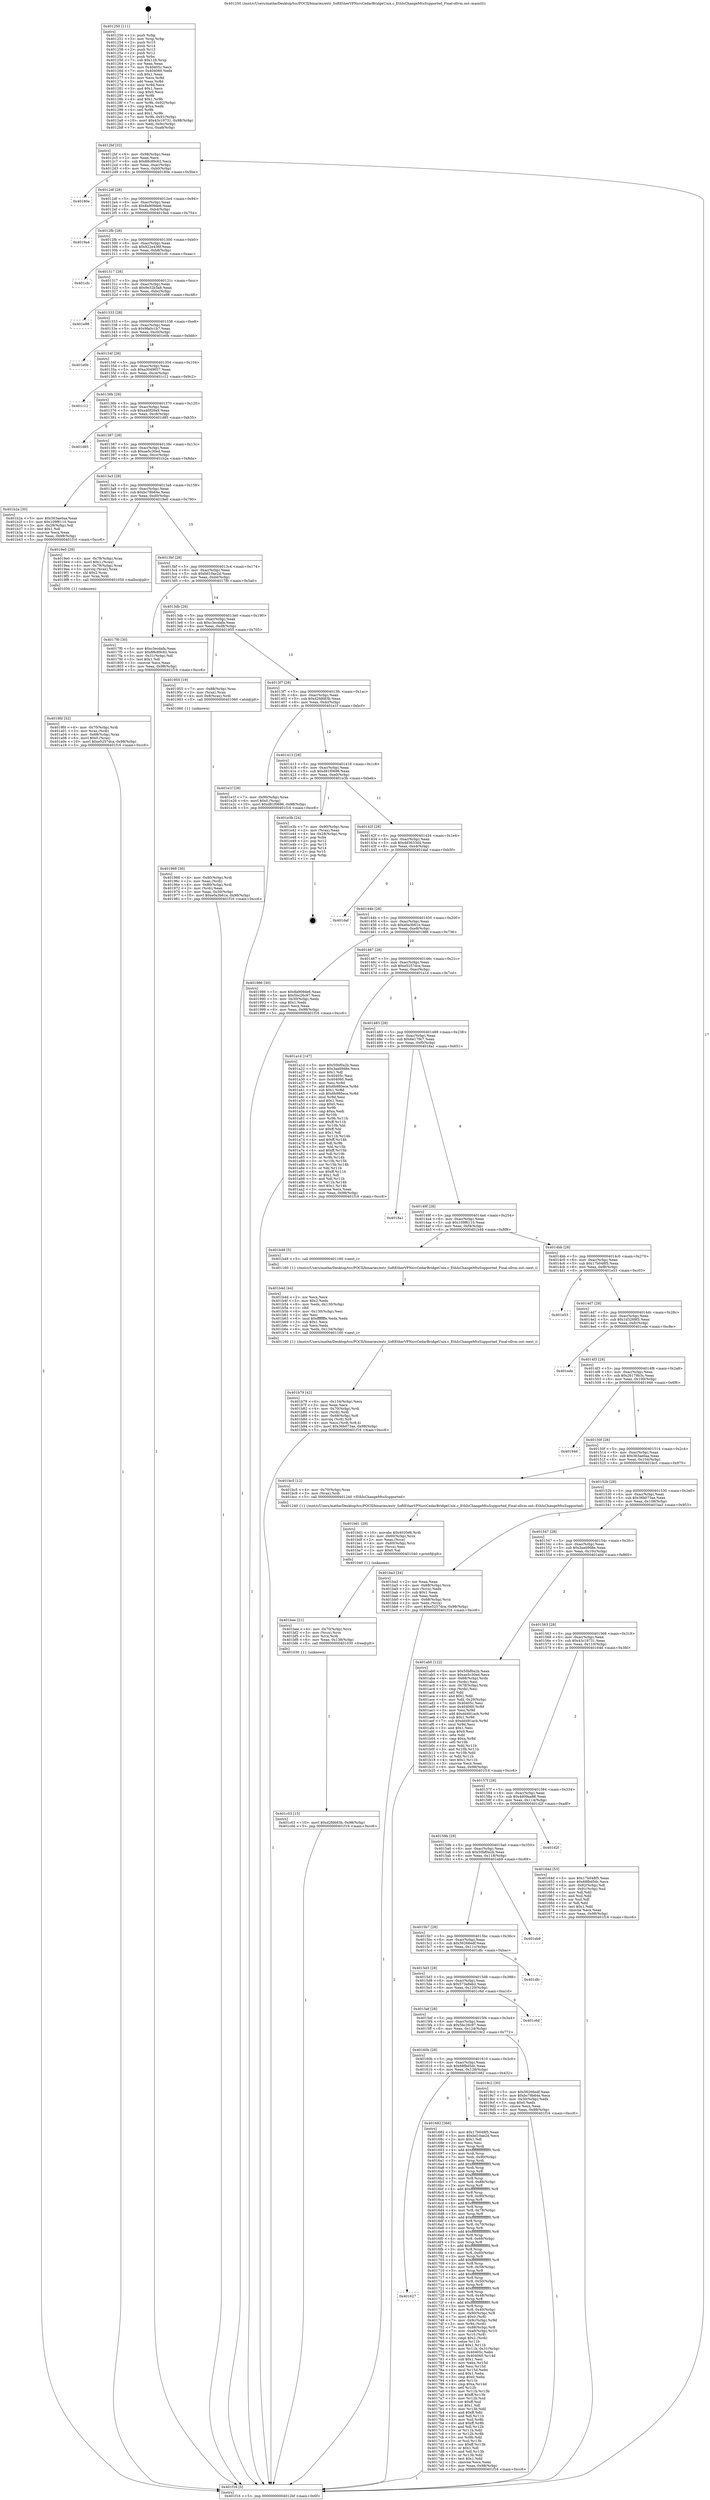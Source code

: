 digraph "0x401250" {
  label = "0x401250 (/mnt/c/Users/mathe/Desktop/tcc/POCII/binaries/extr_SoftEtherVPNsrcCedarBridgeUnix.c_EthIsChangeMtuSupported_Final-ollvm.out::main(0))"
  labelloc = "t"
  node[shape=record]

  Entry [label="",width=0.3,height=0.3,shape=circle,fillcolor=black,style=filled]
  "0x4012bf" [label="{
     0x4012bf [32]\l
     | [instrs]\l
     &nbsp;&nbsp;0x4012bf \<+6\>: mov -0x98(%rbp),%eax\l
     &nbsp;&nbsp;0x4012c5 \<+2\>: mov %eax,%ecx\l
     &nbsp;&nbsp;0x4012c7 \<+6\>: sub $0x88c89c62,%ecx\l
     &nbsp;&nbsp;0x4012cd \<+6\>: mov %eax,-0xac(%rbp)\l
     &nbsp;&nbsp;0x4012d3 \<+6\>: mov %ecx,-0xb0(%rbp)\l
     &nbsp;&nbsp;0x4012d9 \<+6\>: je 000000000040180e \<main+0x5be\>\l
  }"]
  "0x40180e" [label="{
     0x40180e\l
  }", style=dashed]
  "0x4012df" [label="{
     0x4012df [28]\l
     | [instrs]\l
     &nbsp;&nbsp;0x4012df \<+5\>: jmp 00000000004012e4 \<main+0x94\>\l
     &nbsp;&nbsp;0x4012e4 \<+6\>: mov -0xac(%rbp),%eax\l
     &nbsp;&nbsp;0x4012ea \<+5\>: sub $0x8a909de6,%eax\l
     &nbsp;&nbsp;0x4012ef \<+6\>: mov %eax,-0xb4(%rbp)\l
     &nbsp;&nbsp;0x4012f5 \<+6\>: je 00000000004019a4 \<main+0x754\>\l
  }"]
  Exit [label="",width=0.3,height=0.3,shape=circle,fillcolor=black,style=filled,peripheries=2]
  "0x4019a4" [label="{
     0x4019a4\l
  }", style=dashed]
  "0x4012fb" [label="{
     0x4012fb [28]\l
     | [instrs]\l
     &nbsp;&nbsp;0x4012fb \<+5\>: jmp 0000000000401300 \<main+0xb0\>\l
     &nbsp;&nbsp;0x401300 \<+6\>: mov -0xac(%rbp),%eax\l
     &nbsp;&nbsp;0x401306 \<+5\>: sub $0x922e436f,%eax\l
     &nbsp;&nbsp;0x40130b \<+6\>: mov %eax,-0xb8(%rbp)\l
     &nbsp;&nbsp;0x401311 \<+6\>: je 0000000000401cfc \<main+0xaac\>\l
  }"]
  "0x401c03" [label="{
     0x401c03 [15]\l
     | [instrs]\l
     &nbsp;&nbsp;0x401c03 \<+10\>: movl $0xd2fd683b,-0x98(%rbp)\l
     &nbsp;&nbsp;0x401c0d \<+5\>: jmp 0000000000401f16 \<main+0xcc6\>\l
  }"]
  "0x401cfc" [label="{
     0x401cfc\l
  }", style=dashed]
  "0x401317" [label="{
     0x401317 [28]\l
     | [instrs]\l
     &nbsp;&nbsp;0x401317 \<+5\>: jmp 000000000040131c \<main+0xcc\>\l
     &nbsp;&nbsp;0x40131c \<+6\>: mov -0xac(%rbp),%eax\l
     &nbsp;&nbsp;0x401322 \<+5\>: sub $0x9e32b3a8,%eax\l
     &nbsp;&nbsp;0x401327 \<+6\>: mov %eax,-0xbc(%rbp)\l
     &nbsp;&nbsp;0x40132d \<+6\>: je 0000000000401e98 \<main+0xc48\>\l
  }"]
  "0x401bee" [label="{
     0x401bee [21]\l
     | [instrs]\l
     &nbsp;&nbsp;0x401bee \<+4\>: mov -0x70(%rbp),%rcx\l
     &nbsp;&nbsp;0x401bf2 \<+3\>: mov (%rcx),%rcx\l
     &nbsp;&nbsp;0x401bf5 \<+3\>: mov %rcx,%rdi\l
     &nbsp;&nbsp;0x401bf8 \<+6\>: mov %eax,-0x138(%rbp)\l
     &nbsp;&nbsp;0x401bfe \<+5\>: call 0000000000401030 \<free@plt\>\l
     | [calls]\l
     &nbsp;&nbsp;0x401030 \{1\} (unknown)\l
  }"]
  "0x401e98" [label="{
     0x401e98\l
  }", style=dashed]
  "0x401333" [label="{
     0x401333 [28]\l
     | [instrs]\l
     &nbsp;&nbsp;0x401333 \<+5\>: jmp 0000000000401338 \<main+0xe8\>\l
     &nbsp;&nbsp;0x401338 \<+6\>: mov -0xac(%rbp),%eax\l
     &nbsp;&nbsp;0x40133e \<+5\>: sub $0x9fa0c1b7,%eax\l
     &nbsp;&nbsp;0x401343 \<+6\>: mov %eax,-0xc0(%rbp)\l
     &nbsp;&nbsp;0x401349 \<+6\>: je 0000000000401e0b \<main+0xbbb\>\l
  }"]
  "0x401bd1" [label="{
     0x401bd1 [29]\l
     | [instrs]\l
     &nbsp;&nbsp;0x401bd1 \<+10\>: movabs $0x4020d6,%rdi\l
     &nbsp;&nbsp;0x401bdb \<+4\>: mov -0x60(%rbp),%rcx\l
     &nbsp;&nbsp;0x401bdf \<+2\>: mov %eax,(%rcx)\l
     &nbsp;&nbsp;0x401be1 \<+4\>: mov -0x60(%rbp),%rcx\l
     &nbsp;&nbsp;0x401be5 \<+2\>: mov (%rcx),%esi\l
     &nbsp;&nbsp;0x401be7 \<+2\>: mov $0x0,%al\l
     &nbsp;&nbsp;0x401be9 \<+5\>: call 0000000000401040 \<printf@plt\>\l
     | [calls]\l
     &nbsp;&nbsp;0x401040 \{1\} (unknown)\l
  }"]
  "0x401e0b" [label="{
     0x401e0b\l
  }", style=dashed]
  "0x40134f" [label="{
     0x40134f [28]\l
     | [instrs]\l
     &nbsp;&nbsp;0x40134f \<+5\>: jmp 0000000000401354 \<main+0x104\>\l
     &nbsp;&nbsp;0x401354 \<+6\>: mov -0xac(%rbp),%eax\l
     &nbsp;&nbsp;0x40135a \<+5\>: sub $0xa3049657,%eax\l
     &nbsp;&nbsp;0x40135f \<+6\>: mov %eax,-0xc4(%rbp)\l
     &nbsp;&nbsp;0x401365 \<+6\>: je 0000000000401c12 \<main+0x9c2\>\l
  }"]
  "0x401b79" [label="{
     0x401b79 [42]\l
     | [instrs]\l
     &nbsp;&nbsp;0x401b79 \<+6\>: mov -0x134(%rbp),%ecx\l
     &nbsp;&nbsp;0x401b7f \<+3\>: imul %eax,%ecx\l
     &nbsp;&nbsp;0x401b82 \<+4\>: mov -0x70(%rbp),%rdi\l
     &nbsp;&nbsp;0x401b86 \<+3\>: mov (%rdi),%rdi\l
     &nbsp;&nbsp;0x401b89 \<+4\>: mov -0x68(%rbp),%r8\l
     &nbsp;&nbsp;0x401b8d \<+3\>: movslq (%r8),%r8\l
     &nbsp;&nbsp;0x401b90 \<+4\>: mov %ecx,(%rdi,%r8,4)\l
     &nbsp;&nbsp;0x401b94 \<+10\>: movl $0x36b073ae,-0x98(%rbp)\l
     &nbsp;&nbsp;0x401b9e \<+5\>: jmp 0000000000401f16 \<main+0xcc6\>\l
  }"]
  "0x401c12" [label="{
     0x401c12\l
  }", style=dashed]
  "0x40136b" [label="{
     0x40136b [28]\l
     | [instrs]\l
     &nbsp;&nbsp;0x40136b \<+5\>: jmp 0000000000401370 \<main+0x120\>\l
     &nbsp;&nbsp;0x401370 \<+6\>: mov -0xac(%rbp),%eax\l
     &nbsp;&nbsp;0x401376 \<+5\>: sub $0xa40f29a9,%eax\l
     &nbsp;&nbsp;0x40137b \<+6\>: mov %eax,-0xc8(%rbp)\l
     &nbsp;&nbsp;0x401381 \<+6\>: je 0000000000401d85 \<main+0xb35\>\l
  }"]
  "0x401b4d" [label="{
     0x401b4d [44]\l
     | [instrs]\l
     &nbsp;&nbsp;0x401b4d \<+2\>: xor %ecx,%ecx\l
     &nbsp;&nbsp;0x401b4f \<+5\>: mov $0x2,%edx\l
     &nbsp;&nbsp;0x401b54 \<+6\>: mov %edx,-0x130(%rbp)\l
     &nbsp;&nbsp;0x401b5a \<+1\>: cltd\l
     &nbsp;&nbsp;0x401b5b \<+6\>: mov -0x130(%rbp),%esi\l
     &nbsp;&nbsp;0x401b61 \<+2\>: idiv %esi\l
     &nbsp;&nbsp;0x401b63 \<+6\>: imul $0xfffffffe,%edx,%edx\l
     &nbsp;&nbsp;0x401b69 \<+3\>: sub $0x1,%ecx\l
     &nbsp;&nbsp;0x401b6c \<+2\>: sub %ecx,%edx\l
     &nbsp;&nbsp;0x401b6e \<+6\>: mov %edx,-0x134(%rbp)\l
     &nbsp;&nbsp;0x401b74 \<+5\>: call 0000000000401160 \<next_i\>\l
     | [calls]\l
     &nbsp;&nbsp;0x401160 \{1\} (/mnt/c/Users/mathe/Desktop/tcc/POCII/binaries/extr_SoftEtherVPNsrcCedarBridgeUnix.c_EthIsChangeMtuSupported_Final-ollvm.out::next_i)\l
  }"]
  "0x401d85" [label="{
     0x401d85\l
  }", style=dashed]
  "0x401387" [label="{
     0x401387 [28]\l
     | [instrs]\l
     &nbsp;&nbsp;0x401387 \<+5\>: jmp 000000000040138c \<main+0x13c\>\l
     &nbsp;&nbsp;0x40138c \<+6\>: mov -0xac(%rbp),%eax\l
     &nbsp;&nbsp;0x401392 \<+5\>: sub $0xae5c30ed,%eax\l
     &nbsp;&nbsp;0x401397 \<+6\>: mov %eax,-0xcc(%rbp)\l
     &nbsp;&nbsp;0x40139d \<+6\>: je 0000000000401b2a \<main+0x8da\>\l
  }"]
  "0x4019fd" [label="{
     0x4019fd [32]\l
     | [instrs]\l
     &nbsp;&nbsp;0x4019fd \<+4\>: mov -0x70(%rbp),%rdi\l
     &nbsp;&nbsp;0x401a01 \<+3\>: mov %rax,(%rdi)\l
     &nbsp;&nbsp;0x401a04 \<+4\>: mov -0x68(%rbp),%rax\l
     &nbsp;&nbsp;0x401a08 \<+6\>: movl $0x0,(%rax)\l
     &nbsp;&nbsp;0x401a0e \<+10\>: movl $0xe5257dca,-0x98(%rbp)\l
     &nbsp;&nbsp;0x401a18 \<+5\>: jmp 0000000000401f16 \<main+0xcc6\>\l
  }"]
  "0x401b2a" [label="{
     0x401b2a [30]\l
     | [instrs]\l
     &nbsp;&nbsp;0x401b2a \<+5\>: mov $0x363ae0aa,%eax\l
     &nbsp;&nbsp;0x401b2f \<+5\>: mov $0x109f6110,%ecx\l
     &nbsp;&nbsp;0x401b34 \<+3\>: mov -0x29(%rbp),%dl\l
     &nbsp;&nbsp;0x401b37 \<+3\>: test $0x1,%dl\l
     &nbsp;&nbsp;0x401b3a \<+3\>: cmovne %ecx,%eax\l
     &nbsp;&nbsp;0x401b3d \<+6\>: mov %eax,-0x98(%rbp)\l
     &nbsp;&nbsp;0x401b43 \<+5\>: jmp 0000000000401f16 \<main+0xcc6\>\l
  }"]
  "0x4013a3" [label="{
     0x4013a3 [28]\l
     | [instrs]\l
     &nbsp;&nbsp;0x4013a3 \<+5\>: jmp 00000000004013a8 \<main+0x158\>\l
     &nbsp;&nbsp;0x4013a8 \<+6\>: mov -0xac(%rbp),%eax\l
     &nbsp;&nbsp;0x4013ae \<+5\>: sub $0xbc78b64e,%eax\l
     &nbsp;&nbsp;0x4013b3 \<+6\>: mov %eax,-0xd0(%rbp)\l
     &nbsp;&nbsp;0x4013b9 \<+6\>: je 00000000004019e0 \<main+0x790\>\l
  }"]
  "0x401968" [label="{
     0x401968 [30]\l
     | [instrs]\l
     &nbsp;&nbsp;0x401968 \<+4\>: mov -0x80(%rbp),%rdi\l
     &nbsp;&nbsp;0x40196c \<+2\>: mov %eax,(%rdi)\l
     &nbsp;&nbsp;0x40196e \<+4\>: mov -0x80(%rbp),%rdi\l
     &nbsp;&nbsp;0x401972 \<+2\>: mov (%rdi),%eax\l
     &nbsp;&nbsp;0x401974 \<+3\>: mov %eax,-0x30(%rbp)\l
     &nbsp;&nbsp;0x401977 \<+10\>: movl $0xe0a3b61e,-0x98(%rbp)\l
     &nbsp;&nbsp;0x401981 \<+5\>: jmp 0000000000401f16 \<main+0xcc6\>\l
  }"]
  "0x4019e0" [label="{
     0x4019e0 [29]\l
     | [instrs]\l
     &nbsp;&nbsp;0x4019e0 \<+4\>: mov -0x78(%rbp),%rax\l
     &nbsp;&nbsp;0x4019e4 \<+6\>: movl $0x1,(%rax)\l
     &nbsp;&nbsp;0x4019ea \<+4\>: mov -0x78(%rbp),%rax\l
     &nbsp;&nbsp;0x4019ee \<+3\>: movslq (%rax),%rax\l
     &nbsp;&nbsp;0x4019f1 \<+4\>: shl $0x2,%rax\l
     &nbsp;&nbsp;0x4019f5 \<+3\>: mov %rax,%rdi\l
     &nbsp;&nbsp;0x4019f8 \<+5\>: call 0000000000401050 \<malloc@plt\>\l
     | [calls]\l
     &nbsp;&nbsp;0x401050 \{1\} (unknown)\l
  }"]
  "0x4013bf" [label="{
     0x4013bf [28]\l
     | [instrs]\l
     &nbsp;&nbsp;0x4013bf \<+5\>: jmp 00000000004013c4 \<main+0x174\>\l
     &nbsp;&nbsp;0x4013c4 \<+6\>: mov -0xac(%rbp),%eax\l
     &nbsp;&nbsp;0x4013ca \<+5\>: sub $0xbd10ae2d,%eax\l
     &nbsp;&nbsp;0x4013cf \<+6\>: mov %eax,-0xd4(%rbp)\l
     &nbsp;&nbsp;0x4013d5 \<+6\>: je 00000000004017f0 \<main+0x5a0\>\l
  }"]
  "0x401627" [label="{
     0x401627\l
  }", style=dashed]
  "0x4017f0" [label="{
     0x4017f0 [30]\l
     | [instrs]\l
     &nbsp;&nbsp;0x4017f0 \<+5\>: mov $0xc3ecdafa,%eax\l
     &nbsp;&nbsp;0x4017f5 \<+5\>: mov $0x88c89c62,%ecx\l
     &nbsp;&nbsp;0x4017fa \<+3\>: mov -0x31(%rbp),%dl\l
     &nbsp;&nbsp;0x4017fd \<+3\>: test $0x1,%dl\l
     &nbsp;&nbsp;0x401800 \<+3\>: cmovne %ecx,%eax\l
     &nbsp;&nbsp;0x401803 \<+6\>: mov %eax,-0x98(%rbp)\l
     &nbsp;&nbsp;0x401809 \<+5\>: jmp 0000000000401f16 \<main+0xcc6\>\l
  }"]
  "0x4013db" [label="{
     0x4013db [28]\l
     | [instrs]\l
     &nbsp;&nbsp;0x4013db \<+5\>: jmp 00000000004013e0 \<main+0x190\>\l
     &nbsp;&nbsp;0x4013e0 \<+6\>: mov -0xac(%rbp),%eax\l
     &nbsp;&nbsp;0x4013e6 \<+5\>: sub $0xc3ecdafa,%eax\l
     &nbsp;&nbsp;0x4013eb \<+6\>: mov %eax,-0xd8(%rbp)\l
     &nbsp;&nbsp;0x4013f1 \<+6\>: je 0000000000401955 \<main+0x705\>\l
  }"]
  "0x401682" [label="{
     0x401682 [366]\l
     | [instrs]\l
     &nbsp;&nbsp;0x401682 \<+5\>: mov $0x17b048f5,%eax\l
     &nbsp;&nbsp;0x401687 \<+5\>: mov $0xbd10ae2d,%ecx\l
     &nbsp;&nbsp;0x40168c \<+2\>: mov $0x1,%dl\l
     &nbsp;&nbsp;0x40168e \<+2\>: xor %esi,%esi\l
     &nbsp;&nbsp;0x401690 \<+3\>: mov %rsp,%rdi\l
     &nbsp;&nbsp;0x401693 \<+4\>: add $0xfffffffffffffff0,%rdi\l
     &nbsp;&nbsp;0x401697 \<+3\>: mov %rdi,%rsp\l
     &nbsp;&nbsp;0x40169a \<+7\>: mov %rdi,-0x90(%rbp)\l
     &nbsp;&nbsp;0x4016a1 \<+3\>: mov %rsp,%rdi\l
     &nbsp;&nbsp;0x4016a4 \<+4\>: add $0xfffffffffffffff0,%rdi\l
     &nbsp;&nbsp;0x4016a8 \<+3\>: mov %rdi,%rsp\l
     &nbsp;&nbsp;0x4016ab \<+3\>: mov %rsp,%r8\l
     &nbsp;&nbsp;0x4016ae \<+4\>: add $0xfffffffffffffff0,%r8\l
     &nbsp;&nbsp;0x4016b2 \<+3\>: mov %r8,%rsp\l
     &nbsp;&nbsp;0x4016b5 \<+7\>: mov %r8,-0x88(%rbp)\l
     &nbsp;&nbsp;0x4016bc \<+3\>: mov %rsp,%r8\l
     &nbsp;&nbsp;0x4016bf \<+4\>: add $0xfffffffffffffff0,%r8\l
     &nbsp;&nbsp;0x4016c3 \<+3\>: mov %r8,%rsp\l
     &nbsp;&nbsp;0x4016c6 \<+4\>: mov %r8,-0x80(%rbp)\l
     &nbsp;&nbsp;0x4016ca \<+3\>: mov %rsp,%r8\l
     &nbsp;&nbsp;0x4016cd \<+4\>: add $0xfffffffffffffff0,%r8\l
     &nbsp;&nbsp;0x4016d1 \<+3\>: mov %r8,%rsp\l
     &nbsp;&nbsp;0x4016d4 \<+4\>: mov %r8,-0x78(%rbp)\l
     &nbsp;&nbsp;0x4016d8 \<+3\>: mov %rsp,%r8\l
     &nbsp;&nbsp;0x4016db \<+4\>: add $0xfffffffffffffff0,%r8\l
     &nbsp;&nbsp;0x4016df \<+3\>: mov %r8,%rsp\l
     &nbsp;&nbsp;0x4016e2 \<+4\>: mov %r8,-0x70(%rbp)\l
     &nbsp;&nbsp;0x4016e6 \<+3\>: mov %rsp,%r8\l
     &nbsp;&nbsp;0x4016e9 \<+4\>: add $0xfffffffffffffff0,%r8\l
     &nbsp;&nbsp;0x4016ed \<+3\>: mov %r8,%rsp\l
     &nbsp;&nbsp;0x4016f0 \<+4\>: mov %r8,-0x68(%rbp)\l
     &nbsp;&nbsp;0x4016f4 \<+3\>: mov %rsp,%r8\l
     &nbsp;&nbsp;0x4016f7 \<+4\>: add $0xfffffffffffffff0,%r8\l
     &nbsp;&nbsp;0x4016fb \<+3\>: mov %r8,%rsp\l
     &nbsp;&nbsp;0x4016fe \<+4\>: mov %r8,-0x60(%rbp)\l
     &nbsp;&nbsp;0x401702 \<+3\>: mov %rsp,%r8\l
     &nbsp;&nbsp;0x401705 \<+4\>: add $0xfffffffffffffff0,%r8\l
     &nbsp;&nbsp;0x401709 \<+3\>: mov %r8,%rsp\l
     &nbsp;&nbsp;0x40170c \<+4\>: mov %r8,-0x58(%rbp)\l
     &nbsp;&nbsp;0x401710 \<+3\>: mov %rsp,%r8\l
     &nbsp;&nbsp;0x401713 \<+4\>: add $0xfffffffffffffff0,%r8\l
     &nbsp;&nbsp;0x401717 \<+3\>: mov %r8,%rsp\l
     &nbsp;&nbsp;0x40171a \<+4\>: mov %r8,-0x50(%rbp)\l
     &nbsp;&nbsp;0x40171e \<+3\>: mov %rsp,%r8\l
     &nbsp;&nbsp;0x401721 \<+4\>: add $0xfffffffffffffff0,%r8\l
     &nbsp;&nbsp;0x401725 \<+3\>: mov %r8,%rsp\l
     &nbsp;&nbsp;0x401728 \<+4\>: mov %r8,-0x48(%rbp)\l
     &nbsp;&nbsp;0x40172c \<+3\>: mov %rsp,%r8\l
     &nbsp;&nbsp;0x40172f \<+4\>: add $0xfffffffffffffff0,%r8\l
     &nbsp;&nbsp;0x401733 \<+3\>: mov %r8,%rsp\l
     &nbsp;&nbsp;0x401736 \<+4\>: mov %r8,-0x40(%rbp)\l
     &nbsp;&nbsp;0x40173a \<+7\>: mov -0x90(%rbp),%r8\l
     &nbsp;&nbsp;0x401741 \<+7\>: movl $0x0,(%r8)\l
     &nbsp;&nbsp;0x401748 \<+7\>: mov -0x9c(%rbp),%r9d\l
     &nbsp;&nbsp;0x40174f \<+3\>: mov %r9d,(%rdi)\l
     &nbsp;&nbsp;0x401752 \<+7\>: mov -0x88(%rbp),%r8\l
     &nbsp;&nbsp;0x401759 \<+7\>: mov -0xa8(%rbp),%r10\l
     &nbsp;&nbsp;0x401760 \<+3\>: mov %r10,(%r8)\l
     &nbsp;&nbsp;0x401763 \<+3\>: cmpl $0x2,(%rdi)\l
     &nbsp;&nbsp;0x401766 \<+4\>: setne %r11b\l
     &nbsp;&nbsp;0x40176a \<+4\>: and $0x1,%r11b\l
     &nbsp;&nbsp;0x40176e \<+4\>: mov %r11b,-0x31(%rbp)\l
     &nbsp;&nbsp;0x401772 \<+7\>: mov 0x40405c,%ebx\l
     &nbsp;&nbsp;0x401779 \<+8\>: mov 0x404060,%r14d\l
     &nbsp;&nbsp;0x401781 \<+3\>: sub $0x1,%esi\l
     &nbsp;&nbsp;0x401784 \<+3\>: mov %ebx,%r15d\l
     &nbsp;&nbsp;0x401787 \<+3\>: add %esi,%r15d\l
     &nbsp;&nbsp;0x40178a \<+4\>: imul %r15d,%ebx\l
     &nbsp;&nbsp;0x40178e \<+3\>: and $0x1,%ebx\l
     &nbsp;&nbsp;0x401791 \<+3\>: cmp $0x0,%ebx\l
     &nbsp;&nbsp;0x401794 \<+4\>: sete %r11b\l
     &nbsp;&nbsp;0x401798 \<+4\>: cmp $0xa,%r14d\l
     &nbsp;&nbsp;0x40179c \<+4\>: setl %r12b\l
     &nbsp;&nbsp;0x4017a0 \<+3\>: mov %r11b,%r13b\l
     &nbsp;&nbsp;0x4017a3 \<+4\>: xor $0xff,%r13b\l
     &nbsp;&nbsp;0x4017a7 \<+3\>: mov %r12b,%sil\l
     &nbsp;&nbsp;0x4017aa \<+4\>: xor $0xff,%sil\l
     &nbsp;&nbsp;0x4017ae \<+3\>: xor $0x1,%dl\l
     &nbsp;&nbsp;0x4017b1 \<+3\>: mov %r13b,%dil\l
     &nbsp;&nbsp;0x4017b4 \<+4\>: and $0xff,%dil\l
     &nbsp;&nbsp;0x4017b8 \<+3\>: and %dl,%r11b\l
     &nbsp;&nbsp;0x4017bb \<+3\>: mov %sil,%r8b\l
     &nbsp;&nbsp;0x4017be \<+4\>: and $0xff,%r8b\l
     &nbsp;&nbsp;0x4017c2 \<+3\>: and %dl,%r12b\l
     &nbsp;&nbsp;0x4017c5 \<+3\>: or %r11b,%dil\l
     &nbsp;&nbsp;0x4017c8 \<+3\>: or %r12b,%r8b\l
     &nbsp;&nbsp;0x4017cb \<+3\>: xor %r8b,%dil\l
     &nbsp;&nbsp;0x4017ce \<+3\>: or %sil,%r13b\l
     &nbsp;&nbsp;0x4017d1 \<+4\>: xor $0xff,%r13b\l
     &nbsp;&nbsp;0x4017d5 \<+3\>: or $0x1,%dl\l
     &nbsp;&nbsp;0x4017d8 \<+3\>: and %dl,%r13b\l
     &nbsp;&nbsp;0x4017db \<+3\>: or %r13b,%dil\l
     &nbsp;&nbsp;0x4017de \<+4\>: test $0x1,%dil\l
     &nbsp;&nbsp;0x4017e2 \<+3\>: cmovne %ecx,%eax\l
     &nbsp;&nbsp;0x4017e5 \<+6\>: mov %eax,-0x98(%rbp)\l
     &nbsp;&nbsp;0x4017eb \<+5\>: jmp 0000000000401f16 \<main+0xcc6\>\l
  }"]
  "0x401955" [label="{
     0x401955 [19]\l
     | [instrs]\l
     &nbsp;&nbsp;0x401955 \<+7\>: mov -0x88(%rbp),%rax\l
     &nbsp;&nbsp;0x40195c \<+3\>: mov (%rax),%rax\l
     &nbsp;&nbsp;0x40195f \<+4\>: mov 0x8(%rax),%rdi\l
     &nbsp;&nbsp;0x401963 \<+5\>: call 0000000000401060 \<atoi@plt\>\l
     | [calls]\l
     &nbsp;&nbsp;0x401060 \{1\} (unknown)\l
  }"]
  "0x4013f7" [label="{
     0x4013f7 [28]\l
     | [instrs]\l
     &nbsp;&nbsp;0x4013f7 \<+5\>: jmp 00000000004013fc \<main+0x1ac\>\l
     &nbsp;&nbsp;0x4013fc \<+6\>: mov -0xac(%rbp),%eax\l
     &nbsp;&nbsp;0x401402 \<+5\>: sub $0xd2fd683b,%eax\l
     &nbsp;&nbsp;0x401407 \<+6\>: mov %eax,-0xdc(%rbp)\l
     &nbsp;&nbsp;0x40140d \<+6\>: je 0000000000401e1f \<main+0xbcf\>\l
  }"]
  "0x40160b" [label="{
     0x40160b [28]\l
     | [instrs]\l
     &nbsp;&nbsp;0x40160b \<+5\>: jmp 0000000000401610 \<main+0x3c0\>\l
     &nbsp;&nbsp;0x401610 \<+6\>: mov -0xac(%rbp),%eax\l
     &nbsp;&nbsp;0x401616 \<+5\>: sub $0x68fbd5dc,%eax\l
     &nbsp;&nbsp;0x40161b \<+6\>: mov %eax,-0x128(%rbp)\l
     &nbsp;&nbsp;0x401621 \<+6\>: je 0000000000401682 \<main+0x432\>\l
  }"]
  "0x401e1f" [label="{
     0x401e1f [28]\l
     | [instrs]\l
     &nbsp;&nbsp;0x401e1f \<+7\>: mov -0x90(%rbp),%rax\l
     &nbsp;&nbsp;0x401e26 \<+6\>: movl $0x0,(%rax)\l
     &nbsp;&nbsp;0x401e2c \<+10\>: movl $0xd81f0696,-0x98(%rbp)\l
     &nbsp;&nbsp;0x401e36 \<+5\>: jmp 0000000000401f16 \<main+0xcc6\>\l
  }"]
  "0x401413" [label="{
     0x401413 [28]\l
     | [instrs]\l
     &nbsp;&nbsp;0x401413 \<+5\>: jmp 0000000000401418 \<main+0x1c8\>\l
     &nbsp;&nbsp;0x401418 \<+6\>: mov -0xac(%rbp),%eax\l
     &nbsp;&nbsp;0x40141e \<+5\>: sub $0xd81f0696,%eax\l
     &nbsp;&nbsp;0x401423 \<+6\>: mov %eax,-0xe0(%rbp)\l
     &nbsp;&nbsp;0x401429 \<+6\>: je 0000000000401e3b \<main+0xbeb\>\l
  }"]
  "0x4019c2" [label="{
     0x4019c2 [30]\l
     | [instrs]\l
     &nbsp;&nbsp;0x4019c2 \<+5\>: mov $0x56266edf,%eax\l
     &nbsp;&nbsp;0x4019c7 \<+5\>: mov $0xbc78b64e,%ecx\l
     &nbsp;&nbsp;0x4019cc \<+3\>: mov -0x30(%rbp),%edx\l
     &nbsp;&nbsp;0x4019cf \<+3\>: cmp $0x0,%edx\l
     &nbsp;&nbsp;0x4019d2 \<+3\>: cmove %ecx,%eax\l
     &nbsp;&nbsp;0x4019d5 \<+6\>: mov %eax,-0x98(%rbp)\l
     &nbsp;&nbsp;0x4019db \<+5\>: jmp 0000000000401f16 \<main+0xcc6\>\l
  }"]
  "0x401e3b" [label="{
     0x401e3b [24]\l
     | [instrs]\l
     &nbsp;&nbsp;0x401e3b \<+7\>: mov -0x90(%rbp),%rax\l
     &nbsp;&nbsp;0x401e42 \<+2\>: mov (%rax),%eax\l
     &nbsp;&nbsp;0x401e44 \<+4\>: lea -0x28(%rbp),%rsp\l
     &nbsp;&nbsp;0x401e48 \<+1\>: pop %rbx\l
     &nbsp;&nbsp;0x401e49 \<+2\>: pop %r12\l
     &nbsp;&nbsp;0x401e4b \<+2\>: pop %r13\l
     &nbsp;&nbsp;0x401e4d \<+2\>: pop %r14\l
     &nbsp;&nbsp;0x401e4f \<+2\>: pop %r15\l
     &nbsp;&nbsp;0x401e51 \<+1\>: pop %rbp\l
     &nbsp;&nbsp;0x401e52 \<+1\>: ret\l
  }"]
  "0x40142f" [label="{
     0x40142f [28]\l
     | [instrs]\l
     &nbsp;&nbsp;0x40142f \<+5\>: jmp 0000000000401434 \<main+0x1e4\>\l
     &nbsp;&nbsp;0x401434 \<+6\>: mov -0xac(%rbp),%eax\l
     &nbsp;&nbsp;0x40143a \<+5\>: sub $0xdd3633d4,%eax\l
     &nbsp;&nbsp;0x40143f \<+6\>: mov %eax,-0xe4(%rbp)\l
     &nbsp;&nbsp;0x401445 \<+6\>: je 0000000000401daf \<main+0xb5f\>\l
  }"]
  "0x4015ef" [label="{
     0x4015ef [28]\l
     | [instrs]\l
     &nbsp;&nbsp;0x4015ef \<+5\>: jmp 00000000004015f4 \<main+0x3a4\>\l
     &nbsp;&nbsp;0x4015f4 \<+6\>: mov -0xac(%rbp),%eax\l
     &nbsp;&nbsp;0x4015fa \<+5\>: sub $0x5bc26c97,%eax\l
     &nbsp;&nbsp;0x4015ff \<+6\>: mov %eax,-0x124(%rbp)\l
     &nbsp;&nbsp;0x401605 \<+6\>: je 00000000004019c2 \<main+0x772\>\l
  }"]
  "0x401daf" [label="{
     0x401daf\l
  }", style=dashed]
  "0x40144b" [label="{
     0x40144b [28]\l
     | [instrs]\l
     &nbsp;&nbsp;0x40144b \<+5\>: jmp 0000000000401450 \<main+0x200\>\l
     &nbsp;&nbsp;0x401450 \<+6\>: mov -0xac(%rbp),%eax\l
     &nbsp;&nbsp;0x401456 \<+5\>: sub $0xe0a3b61e,%eax\l
     &nbsp;&nbsp;0x40145b \<+6\>: mov %eax,-0xe8(%rbp)\l
     &nbsp;&nbsp;0x401461 \<+6\>: je 0000000000401986 \<main+0x736\>\l
  }"]
  "0x401c6d" [label="{
     0x401c6d\l
  }", style=dashed]
  "0x401986" [label="{
     0x401986 [30]\l
     | [instrs]\l
     &nbsp;&nbsp;0x401986 \<+5\>: mov $0x8a909de6,%eax\l
     &nbsp;&nbsp;0x40198b \<+5\>: mov $0x5bc26c97,%ecx\l
     &nbsp;&nbsp;0x401990 \<+3\>: mov -0x30(%rbp),%edx\l
     &nbsp;&nbsp;0x401993 \<+3\>: cmp $0x1,%edx\l
     &nbsp;&nbsp;0x401996 \<+3\>: cmovl %ecx,%eax\l
     &nbsp;&nbsp;0x401999 \<+6\>: mov %eax,-0x98(%rbp)\l
     &nbsp;&nbsp;0x40199f \<+5\>: jmp 0000000000401f16 \<main+0xcc6\>\l
  }"]
  "0x401467" [label="{
     0x401467 [28]\l
     | [instrs]\l
     &nbsp;&nbsp;0x401467 \<+5\>: jmp 000000000040146c \<main+0x21c\>\l
     &nbsp;&nbsp;0x40146c \<+6\>: mov -0xac(%rbp),%eax\l
     &nbsp;&nbsp;0x401472 \<+5\>: sub $0xe5257dca,%eax\l
     &nbsp;&nbsp;0x401477 \<+6\>: mov %eax,-0xec(%rbp)\l
     &nbsp;&nbsp;0x40147d \<+6\>: je 0000000000401a1d \<main+0x7cd\>\l
  }"]
  "0x4015d3" [label="{
     0x4015d3 [28]\l
     | [instrs]\l
     &nbsp;&nbsp;0x4015d3 \<+5\>: jmp 00000000004015d8 \<main+0x388\>\l
     &nbsp;&nbsp;0x4015d8 \<+6\>: mov -0xac(%rbp),%eax\l
     &nbsp;&nbsp;0x4015de \<+5\>: sub $0x573a8eb2,%eax\l
     &nbsp;&nbsp;0x4015e3 \<+6\>: mov %eax,-0x120(%rbp)\l
     &nbsp;&nbsp;0x4015e9 \<+6\>: je 0000000000401c6d \<main+0xa1d\>\l
  }"]
  "0x401a1d" [label="{
     0x401a1d [147]\l
     | [instrs]\l
     &nbsp;&nbsp;0x401a1d \<+5\>: mov $0x50bf0a2b,%eax\l
     &nbsp;&nbsp;0x401a22 \<+5\>: mov $0x3aa09d8e,%ecx\l
     &nbsp;&nbsp;0x401a27 \<+2\>: mov $0x1,%dl\l
     &nbsp;&nbsp;0x401a29 \<+7\>: mov 0x40405c,%esi\l
     &nbsp;&nbsp;0x401a30 \<+7\>: mov 0x404060,%edi\l
     &nbsp;&nbsp;0x401a37 \<+3\>: mov %esi,%r8d\l
     &nbsp;&nbsp;0x401a3a \<+7\>: add $0x6b980ece,%r8d\l
     &nbsp;&nbsp;0x401a41 \<+4\>: sub $0x1,%r8d\l
     &nbsp;&nbsp;0x401a45 \<+7\>: sub $0x6b980ece,%r8d\l
     &nbsp;&nbsp;0x401a4c \<+4\>: imul %r8d,%esi\l
     &nbsp;&nbsp;0x401a50 \<+3\>: and $0x1,%esi\l
     &nbsp;&nbsp;0x401a53 \<+3\>: cmp $0x0,%esi\l
     &nbsp;&nbsp;0x401a56 \<+4\>: sete %r9b\l
     &nbsp;&nbsp;0x401a5a \<+3\>: cmp $0xa,%edi\l
     &nbsp;&nbsp;0x401a5d \<+4\>: setl %r10b\l
     &nbsp;&nbsp;0x401a61 \<+3\>: mov %r9b,%r11b\l
     &nbsp;&nbsp;0x401a64 \<+4\>: xor $0xff,%r11b\l
     &nbsp;&nbsp;0x401a68 \<+3\>: mov %r10b,%bl\l
     &nbsp;&nbsp;0x401a6b \<+3\>: xor $0xff,%bl\l
     &nbsp;&nbsp;0x401a6e \<+3\>: xor $0x1,%dl\l
     &nbsp;&nbsp;0x401a71 \<+3\>: mov %r11b,%r14b\l
     &nbsp;&nbsp;0x401a74 \<+4\>: and $0xff,%r14b\l
     &nbsp;&nbsp;0x401a78 \<+3\>: and %dl,%r9b\l
     &nbsp;&nbsp;0x401a7b \<+3\>: mov %bl,%r15b\l
     &nbsp;&nbsp;0x401a7e \<+4\>: and $0xff,%r15b\l
     &nbsp;&nbsp;0x401a82 \<+3\>: and %dl,%r10b\l
     &nbsp;&nbsp;0x401a85 \<+3\>: or %r9b,%r14b\l
     &nbsp;&nbsp;0x401a88 \<+3\>: or %r10b,%r15b\l
     &nbsp;&nbsp;0x401a8b \<+3\>: xor %r15b,%r14b\l
     &nbsp;&nbsp;0x401a8e \<+3\>: or %bl,%r11b\l
     &nbsp;&nbsp;0x401a91 \<+4\>: xor $0xff,%r11b\l
     &nbsp;&nbsp;0x401a95 \<+3\>: or $0x1,%dl\l
     &nbsp;&nbsp;0x401a98 \<+3\>: and %dl,%r11b\l
     &nbsp;&nbsp;0x401a9b \<+3\>: or %r11b,%r14b\l
     &nbsp;&nbsp;0x401a9e \<+4\>: test $0x1,%r14b\l
     &nbsp;&nbsp;0x401aa2 \<+3\>: cmovne %ecx,%eax\l
     &nbsp;&nbsp;0x401aa5 \<+6\>: mov %eax,-0x98(%rbp)\l
     &nbsp;&nbsp;0x401aab \<+5\>: jmp 0000000000401f16 \<main+0xcc6\>\l
  }"]
  "0x401483" [label="{
     0x401483 [28]\l
     | [instrs]\l
     &nbsp;&nbsp;0x401483 \<+5\>: jmp 0000000000401488 \<main+0x238\>\l
     &nbsp;&nbsp;0x401488 \<+6\>: mov -0xac(%rbp),%eax\l
     &nbsp;&nbsp;0x40148e \<+5\>: sub $0x6e179c7,%eax\l
     &nbsp;&nbsp;0x401493 \<+6\>: mov %eax,-0xf0(%rbp)\l
     &nbsp;&nbsp;0x401499 \<+6\>: je 00000000004018a1 \<main+0x651\>\l
  }"]
  "0x401dfc" [label="{
     0x401dfc\l
  }", style=dashed]
  "0x4018a1" [label="{
     0x4018a1\l
  }", style=dashed]
  "0x40149f" [label="{
     0x40149f [28]\l
     | [instrs]\l
     &nbsp;&nbsp;0x40149f \<+5\>: jmp 00000000004014a4 \<main+0x254\>\l
     &nbsp;&nbsp;0x4014a4 \<+6\>: mov -0xac(%rbp),%eax\l
     &nbsp;&nbsp;0x4014aa \<+5\>: sub $0x109f6110,%eax\l
     &nbsp;&nbsp;0x4014af \<+6\>: mov %eax,-0xf4(%rbp)\l
     &nbsp;&nbsp;0x4014b5 \<+6\>: je 0000000000401b48 \<main+0x8f8\>\l
  }"]
  "0x4015b7" [label="{
     0x4015b7 [28]\l
     | [instrs]\l
     &nbsp;&nbsp;0x4015b7 \<+5\>: jmp 00000000004015bc \<main+0x36c\>\l
     &nbsp;&nbsp;0x4015bc \<+6\>: mov -0xac(%rbp),%eax\l
     &nbsp;&nbsp;0x4015c2 \<+5\>: sub $0x56266edf,%eax\l
     &nbsp;&nbsp;0x4015c7 \<+6\>: mov %eax,-0x11c(%rbp)\l
     &nbsp;&nbsp;0x4015cd \<+6\>: je 0000000000401dfc \<main+0xbac\>\l
  }"]
  "0x401b48" [label="{
     0x401b48 [5]\l
     | [instrs]\l
     &nbsp;&nbsp;0x401b48 \<+5\>: call 0000000000401160 \<next_i\>\l
     | [calls]\l
     &nbsp;&nbsp;0x401160 \{1\} (/mnt/c/Users/mathe/Desktop/tcc/POCII/binaries/extr_SoftEtherVPNsrcCedarBridgeUnix.c_EthIsChangeMtuSupported_Final-ollvm.out::next_i)\l
  }"]
  "0x4014bb" [label="{
     0x4014bb [28]\l
     | [instrs]\l
     &nbsp;&nbsp;0x4014bb \<+5\>: jmp 00000000004014c0 \<main+0x270\>\l
     &nbsp;&nbsp;0x4014c0 \<+6\>: mov -0xac(%rbp),%eax\l
     &nbsp;&nbsp;0x4014c6 \<+5\>: sub $0x17b048f5,%eax\l
     &nbsp;&nbsp;0x4014cb \<+6\>: mov %eax,-0xf8(%rbp)\l
     &nbsp;&nbsp;0x4014d1 \<+6\>: je 0000000000401e53 \<main+0xc03\>\l
  }"]
  "0x401eb9" [label="{
     0x401eb9\l
  }", style=dashed]
  "0x401e53" [label="{
     0x401e53\l
  }", style=dashed]
  "0x4014d7" [label="{
     0x4014d7 [28]\l
     | [instrs]\l
     &nbsp;&nbsp;0x4014d7 \<+5\>: jmp 00000000004014dc \<main+0x28c\>\l
     &nbsp;&nbsp;0x4014dc \<+6\>: mov -0xac(%rbp),%eax\l
     &nbsp;&nbsp;0x4014e2 \<+5\>: sub $0x1d3269f3,%eax\l
     &nbsp;&nbsp;0x4014e7 \<+6\>: mov %eax,-0xfc(%rbp)\l
     &nbsp;&nbsp;0x4014ed \<+6\>: je 0000000000401ede \<main+0xc8e\>\l
  }"]
  "0x40159b" [label="{
     0x40159b [28]\l
     | [instrs]\l
     &nbsp;&nbsp;0x40159b \<+5\>: jmp 00000000004015a0 \<main+0x350\>\l
     &nbsp;&nbsp;0x4015a0 \<+6\>: mov -0xac(%rbp),%eax\l
     &nbsp;&nbsp;0x4015a6 \<+5\>: sub $0x50bf0a2b,%eax\l
     &nbsp;&nbsp;0x4015ab \<+6\>: mov %eax,-0x118(%rbp)\l
     &nbsp;&nbsp;0x4015b1 \<+6\>: je 0000000000401eb9 \<main+0xc69\>\l
  }"]
  "0x401ede" [label="{
     0x401ede\l
  }", style=dashed]
  "0x4014f3" [label="{
     0x4014f3 [28]\l
     | [instrs]\l
     &nbsp;&nbsp;0x4014f3 \<+5\>: jmp 00000000004014f8 \<main+0x2a8\>\l
     &nbsp;&nbsp;0x4014f8 \<+6\>: mov -0xac(%rbp),%eax\l
     &nbsp;&nbsp;0x4014fe \<+5\>: sub $0x26179b3c,%eax\l
     &nbsp;&nbsp;0x401503 \<+6\>: mov %eax,-0x100(%rbp)\l
     &nbsp;&nbsp;0x401509 \<+6\>: je 0000000000401946 \<main+0x6f6\>\l
  }"]
  "0x401d2f" [label="{
     0x401d2f\l
  }", style=dashed]
  "0x401946" [label="{
     0x401946\l
  }", style=dashed]
  "0x40150f" [label="{
     0x40150f [28]\l
     | [instrs]\l
     &nbsp;&nbsp;0x40150f \<+5\>: jmp 0000000000401514 \<main+0x2c4\>\l
     &nbsp;&nbsp;0x401514 \<+6\>: mov -0xac(%rbp),%eax\l
     &nbsp;&nbsp;0x40151a \<+5\>: sub $0x363ae0aa,%eax\l
     &nbsp;&nbsp;0x40151f \<+6\>: mov %eax,-0x104(%rbp)\l
     &nbsp;&nbsp;0x401525 \<+6\>: je 0000000000401bc5 \<main+0x975\>\l
  }"]
  "0x401250" [label="{
     0x401250 [111]\l
     | [instrs]\l
     &nbsp;&nbsp;0x401250 \<+1\>: push %rbp\l
     &nbsp;&nbsp;0x401251 \<+3\>: mov %rsp,%rbp\l
     &nbsp;&nbsp;0x401254 \<+2\>: push %r15\l
     &nbsp;&nbsp;0x401256 \<+2\>: push %r14\l
     &nbsp;&nbsp;0x401258 \<+2\>: push %r13\l
     &nbsp;&nbsp;0x40125a \<+2\>: push %r12\l
     &nbsp;&nbsp;0x40125c \<+1\>: push %rbx\l
     &nbsp;&nbsp;0x40125d \<+7\>: sub $0x128,%rsp\l
     &nbsp;&nbsp;0x401264 \<+2\>: xor %eax,%eax\l
     &nbsp;&nbsp;0x401266 \<+7\>: mov 0x40405c,%ecx\l
     &nbsp;&nbsp;0x40126d \<+7\>: mov 0x404060,%edx\l
     &nbsp;&nbsp;0x401274 \<+3\>: sub $0x1,%eax\l
     &nbsp;&nbsp;0x401277 \<+3\>: mov %ecx,%r8d\l
     &nbsp;&nbsp;0x40127a \<+3\>: add %eax,%r8d\l
     &nbsp;&nbsp;0x40127d \<+4\>: imul %r8d,%ecx\l
     &nbsp;&nbsp;0x401281 \<+3\>: and $0x1,%ecx\l
     &nbsp;&nbsp;0x401284 \<+3\>: cmp $0x0,%ecx\l
     &nbsp;&nbsp;0x401287 \<+4\>: sete %r9b\l
     &nbsp;&nbsp;0x40128b \<+4\>: and $0x1,%r9b\l
     &nbsp;&nbsp;0x40128f \<+7\>: mov %r9b,-0x92(%rbp)\l
     &nbsp;&nbsp;0x401296 \<+3\>: cmp $0xa,%edx\l
     &nbsp;&nbsp;0x401299 \<+4\>: setl %r9b\l
     &nbsp;&nbsp;0x40129d \<+4\>: and $0x1,%r9b\l
     &nbsp;&nbsp;0x4012a1 \<+7\>: mov %r9b,-0x91(%rbp)\l
     &nbsp;&nbsp;0x4012a8 \<+10\>: movl $0x43c19731,-0x98(%rbp)\l
     &nbsp;&nbsp;0x4012b2 \<+6\>: mov %edi,-0x9c(%rbp)\l
     &nbsp;&nbsp;0x4012b8 \<+7\>: mov %rsi,-0xa8(%rbp)\l
  }"]
  "0x401bc5" [label="{
     0x401bc5 [12]\l
     | [instrs]\l
     &nbsp;&nbsp;0x401bc5 \<+4\>: mov -0x70(%rbp),%rax\l
     &nbsp;&nbsp;0x401bc9 \<+3\>: mov (%rax),%rdi\l
     &nbsp;&nbsp;0x401bcc \<+5\>: call 0000000000401240 \<EthIsChangeMtuSupported\>\l
     | [calls]\l
     &nbsp;&nbsp;0x401240 \{1\} (/mnt/c/Users/mathe/Desktop/tcc/POCII/binaries/extr_SoftEtherVPNsrcCedarBridgeUnix.c_EthIsChangeMtuSupported_Final-ollvm.out::EthIsChangeMtuSupported)\l
  }"]
  "0x40152b" [label="{
     0x40152b [28]\l
     | [instrs]\l
     &nbsp;&nbsp;0x40152b \<+5\>: jmp 0000000000401530 \<main+0x2e0\>\l
     &nbsp;&nbsp;0x401530 \<+6\>: mov -0xac(%rbp),%eax\l
     &nbsp;&nbsp;0x401536 \<+5\>: sub $0x36b073ae,%eax\l
     &nbsp;&nbsp;0x40153b \<+6\>: mov %eax,-0x108(%rbp)\l
     &nbsp;&nbsp;0x401541 \<+6\>: je 0000000000401ba3 \<main+0x953\>\l
  }"]
  "0x401f16" [label="{
     0x401f16 [5]\l
     | [instrs]\l
     &nbsp;&nbsp;0x401f16 \<+5\>: jmp 00000000004012bf \<main+0x6f\>\l
  }"]
  "0x401ba3" [label="{
     0x401ba3 [34]\l
     | [instrs]\l
     &nbsp;&nbsp;0x401ba3 \<+2\>: xor %eax,%eax\l
     &nbsp;&nbsp;0x401ba5 \<+4\>: mov -0x68(%rbp),%rcx\l
     &nbsp;&nbsp;0x401ba9 \<+2\>: mov (%rcx),%edx\l
     &nbsp;&nbsp;0x401bab \<+3\>: sub $0x1,%eax\l
     &nbsp;&nbsp;0x401bae \<+2\>: sub %eax,%edx\l
     &nbsp;&nbsp;0x401bb0 \<+4\>: mov -0x68(%rbp),%rcx\l
     &nbsp;&nbsp;0x401bb4 \<+2\>: mov %edx,(%rcx)\l
     &nbsp;&nbsp;0x401bb6 \<+10\>: movl $0xe5257dca,-0x98(%rbp)\l
     &nbsp;&nbsp;0x401bc0 \<+5\>: jmp 0000000000401f16 \<main+0xcc6\>\l
  }"]
  "0x401547" [label="{
     0x401547 [28]\l
     | [instrs]\l
     &nbsp;&nbsp;0x401547 \<+5\>: jmp 000000000040154c \<main+0x2fc\>\l
     &nbsp;&nbsp;0x40154c \<+6\>: mov -0xac(%rbp),%eax\l
     &nbsp;&nbsp;0x401552 \<+5\>: sub $0x3aa09d8e,%eax\l
     &nbsp;&nbsp;0x401557 \<+6\>: mov %eax,-0x10c(%rbp)\l
     &nbsp;&nbsp;0x40155d \<+6\>: je 0000000000401ab0 \<main+0x860\>\l
  }"]
  "0x40157f" [label="{
     0x40157f [28]\l
     | [instrs]\l
     &nbsp;&nbsp;0x40157f \<+5\>: jmp 0000000000401584 \<main+0x334\>\l
     &nbsp;&nbsp;0x401584 \<+6\>: mov -0xac(%rbp),%eax\l
     &nbsp;&nbsp;0x40158a \<+5\>: sub $0x4d09aa88,%eax\l
     &nbsp;&nbsp;0x40158f \<+6\>: mov %eax,-0x114(%rbp)\l
     &nbsp;&nbsp;0x401595 \<+6\>: je 0000000000401d2f \<main+0xadf\>\l
  }"]
  "0x401ab0" [label="{
     0x401ab0 [122]\l
     | [instrs]\l
     &nbsp;&nbsp;0x401ab0 \<+5\>: mov $0x50bf0a2b,%eax\l
     &nbsp;&nbsp;0x401ab5 \<+5\>: mov $0xae5c30ed,%ecx\l
     &nbsp;&nbsp;0x401aba \<+4\>: mov -0x68(%rbp),%rdx\l
     &nbsp;&nbsp;0x401abe \<+2\>: mov (%rdx),%esi\l
     &nbsp;&nbsp;0x401ac0 \<+4\>: mov -0x78(%rbp),%rdx\l
     &nbsp;&nbsp;0x401ac4 \<+2\>: cmp (%rdx),%esi\l
     &nbsp;&nbsp;0x401ac6 \<+4\>: setl %dil\l
     &nbsp;&nbsp;0x401aca \<+4\>: and $0x1,%dil\l
     &nbsp;&nbsp;0x401ace \<+4\>: mov %dil,-0x29(%rbp)\l
     &nbsp;&nbsp;0x401ad2 \<+7\>: mov 0x40405c,%esi\l
     &nbsp;&nbsp;0x401ad9 \<+8\>: mov 0x404060,%r8d\l
     &nbsp;&nbsp;0x401ae1 \<+3\>: mov %esi,%r9d\l
     &nbsp;&nbsp;0x401ae4 \<+7\>: add $0xdd491acb,%r9d\l
     &nbsp;&nbsp;0x401aeb \<+4\>: sub $0x1,%r9d\l
     &nbsp;&nbsp;0x401aef \<+7\>: sub $0xdd491acb,%r9d\l
     &nbsp;&nbsp;0x401af6 \<+4\>: imul %r9d,%esi\l
     &nbsp;&nbsp;0x401afa \<+3\>: and $0x1,%esi\l
     &nbsp;&nbsp;0x401afd \<+3\>: cmp $0x0,%esi\l
     &nbsp;&nbsp;0x401b00 \<+4\>: sete %dil\l
     &nbsp;&nbsp;0x401b04 \<+4\>: cmp $0xa,%r8d\l
     &nbsp;&nbsp;0x401b08 \<+4\>: setl %r10b\l
     &nbsp;&nbsp;0x401b0c \<+3\>: mov %dil,%r11b\l
     &nbsp;&nbsp;0x401b0f \<+3\>: and %r10b,%r11b\l
     &nbsp;&nbsp;0x401b12 \<+3\>: xor %r10b,%dil\l
     &nbsp;&nbsp;0x401b15 \<+3\>: or %dil,%r11b\l
     &nbsp;&nbsp;0x401b18 \<+4\>: test $0x1,%r11b\l
     &nbsp;&nbsp;0x401b1c \<+3\>: cmovne %ecx,%eax\l
     &nbsp;&nbsp;0x401b1f \<+6\>: mov %eax,-0x98(%rbp)\l
     &nbsp;&nbsp;0x401b25 \<+5\>: jmp 0000000000401f16 \<main+0xcc6\>\l
  }"]
  "0x401563" [label="{
     0x401563 [28]\l
     | [instrs]\l
     &nbsp;&nbsp;0x401563 \<+5\>: jmp 0000000000401568 \<main+0x318\>\l
     &nbsp;&nbsp;0x401568 \<+6\>: mov -0xac(%rbp),%eax\l
     &nbsp;&nbsp;0x40156e \<+5\>: sub $0x43c19731,%eax\l
     &nbsp;&nbsp;0x401573 \<+6\>: mov %eax,-0x110(%rbp)\l
     &nbsp;&nbsp;0x401579 \<+6\>: je 000000000040164d \<main+0x3fd\>\l
  }"]
  "0x40164d" [label="{
     0x40164d [53]\l
     | [instrs]\l
     &nbsp;&nbsp;0x40164d \<+5\>: mov $0x17b048f5,%eax\l
     &nbsp;&nbsp;0x401652 \<+5\>: mov $0x68fbd5dc,%ecx\l
     &nbsp;&nbsp;0x401657 \<+6\>: mov -0x92(%rbp),%dl\l
     &nbsp;&nbsp;0x40165d \<+7\>: mov -0x91(%rbp),%sil\l
     &nbsp;&nbsp;0x401664 \<+3\>: mov %dl,%dil\l
     &nbsp;&nbsp;0x401667 \<+3\>: and %sil,%dil\l
     &nbsp;&nbsp;0x40166a \<+3\>: xor %sil,%dl\l
     &nbsp;&nbsp;0x40166d \<+3\>: or %dl,%dil\l
     &nbsp;&nbsp;0x401670 \<+4\>: test $0x1,%dil\l
     &nbsp;&nbsp;0x401674 \<+3\>: cmovne %ecx,%eax\l
     &nbsp;&nbsp;0x401677 \<+6\>: mov %eax,-0x98(%rbp)\l
     &nbsp;&nbsp;0x40167d \<+5\>: jmp 0000000000401f16 \<main+0xcc6\>\l
  }"]
  Entry -> "0x401250" [label=" 1"]
  "0x4012bf" -> "0x40180e" [label=" 0"]
  "0x4012bf" -> "0x4012df" [label=" 18"]
  "0x401e3b" -> Exit [label=" 1"]
  "0x4012df" -> "0x4019a4" [label=" 0"]
  "0x4012df" -> "0x4012fb" [label=" 18"]
  "0x401e1f" -> "0x401f16" [label=" 1"]
  "0x4012fb" -> "0x401cfc" [label=" 0"]
  "0x4012fb" -> "0x401317" [label=" 18"]
  "0x401c03" -> "0x401f16" [label=" 1"]
  "0x401317" -> "0x401e98" [label=" 0"]
  "0x401317" -> "0x401333" [label=" 18"]
  "0x401bee" -> "0x401c03" [label=" 1"]
  "0x401333" -> "0x401e0b" [label=" 0"]
  "0x401333" -> "0x40134f" [label=" 18"]
  "0x401bd1" -> "0x401bee" [label=" 1"]
  "0x40134f" -> "0x401c12" [label=" 0"]
  "0x40134f" -> "0x40136b" [label=" 18"]
  "0x401bc5" -> "0x401bd1" [label=" 1"]
  "0x40136b" -> "0x401d85" [label=" 0"]
  "0x40136b" -> "0x401387" [label=" 18"]
  "0x401ba3" -> "0x401f16" [label=" 1"]
  "0x401387" -> "0x401b2a" [label=" 2"]
  "0x401387" -> "0x4013a3" [label=" 16"]
  "0x401b79" -> "0x401f16" [label=" 1"]
  "0x4013a3" -> "0x4019e0" [label=" 1"]
  "0x4013a3" -> "0x4013bf" [label=" 15"]
  "0x401b4d" -> "0x401b79" [label=" 1"]
  "0x4013bf" -> "0x4017f0" [label=" 1"]
  "0x4013bf" -> "0x4013db" [label=" 14"]
  "0x401b2a" -> "0x401f16" [label=" 2"]
  "0x4013db" -> "0x401955" [label=" 1"]
  "0x4013db" -> "0x4013f7" [label=" 13"]
  "0x401ab0" -> "0x401f16" [label=" 2"]
  "0x4013f7" -> "0x401e1f" [label=" 1"]
  "0x4013f7" -> "0x401413" [label=" 12"]
  "0x4019fd" -> "0x401f16" [label=" 1"]
  "0x401413" -> "0x401e3b" [label=" 1"]
  "0x401413" -> "0x40142f" [label=" 11"]
  "0x4019e0" -> "0x4019fd" [label=" 1"]
  "0x40142f" -> "0x401daf" [label=" 0"]
  "0x40142f" -> "0x40144b" [label=" 11"]
  "0x401986" -> "0x401f16" [label=" 1"]
  "0x40144b" -> "0x401986" [label=" 1"]
  "0x40144b" -> "0x401467" [label=" 10"]
  "0x401968" -> "0x401f16" [label=" 1"]
  "0x401467" -> "0x401a1d" [label=" 2"]
  "0x401467" -> "0x401483" [label=" 8"]
  "0x4017f0" -> "0x401f16" [label=" 1"]
  "0x401483" -> "0x4018a1" [label=" 0"]
  "0x401483" -> "0x40149f" [label=" 8"]
  "0x401682" -> "0x401f16" [label=" 1"]
  "0x40149f" -> "0x401b48" [label=" 1"]
  "0x40149f" -> "0x4014bb" [label=" 7"]
  "0x40160b" -> "0x401627" [label=" 0"]
  "0x4014bb" -> "0x401e53" [label=" 0"]
  "0x4014bb" -> "0x4014d7" [label=" 7"]
  "0x40160b" -> "0x401682" [label=" 1"]
  "0x4014d7" -> "0x401ede" [label=" 0"]
  "0x4014d7" -> "0x4014f3" [label=" 7"]
  "0x4015ef" -> "0x40160b" [label=" 1"]
  "0x4014f3" -> "0x401946" [label=" 0"]
  "0x4014f3" -> "0x40150f" [label=" 7"]
  "0x4015ef" -> "0x4019c2" [label=" 1"]
  "0x40150f" -> "0x401bc5" [label=" 1"]
  "0x40150f" -> "0x40152b" [label=" 6"]
  "0x4015d3" -> "0x4015ef" [label=" 2"]
  "0x40152b" -> "0x401ba3" [label=" 1"]
  "0x40152b" -> "0x401547" [label=" 5"]
  "0x4015d3" -> "0x401c6d" [label=" 0"]
  "0x401547" -> "0x401ab0" [label=" 2"]
  "0x401547" -> "0x401563" [label=" 3"]
  "0x401955" -> "0x401968" [label=" 1"]
  "0x401563" -> "0x40164d" [label=" 1"]
  "0x401563" -> "0x40157f" [label=" 2"]
  "0x40164d" -> "0x401f16" [label=" 1"]
  "0x401250" -> "0x4012bf" [label=" 1"]
  "0x401f16" -> "0x4012bf" [label=" 17"]
  "0x4019c2" -> "0x401f16" [label=" 1"]
  "0x40157f" -> "0x401d2f" [label=" 0"]
  "0x40157f" -> "0x40159b" [label=" 2"]
  "0x401a1d" -> "0x401f16" [label=" 2"]
  "0x40159b" -> "0x401eb9" [label=" 0"]
  "0x40159b" -> "0x4015b7" [label=" 2"]
  "0x401b48" -> "0x401b4d" [label=" 1"]
  "0x4015b7" -> "0x401dfc" [label=" 0"]
  "0x4015b7" -> "0x4015d3" [label=" 2"]
}
